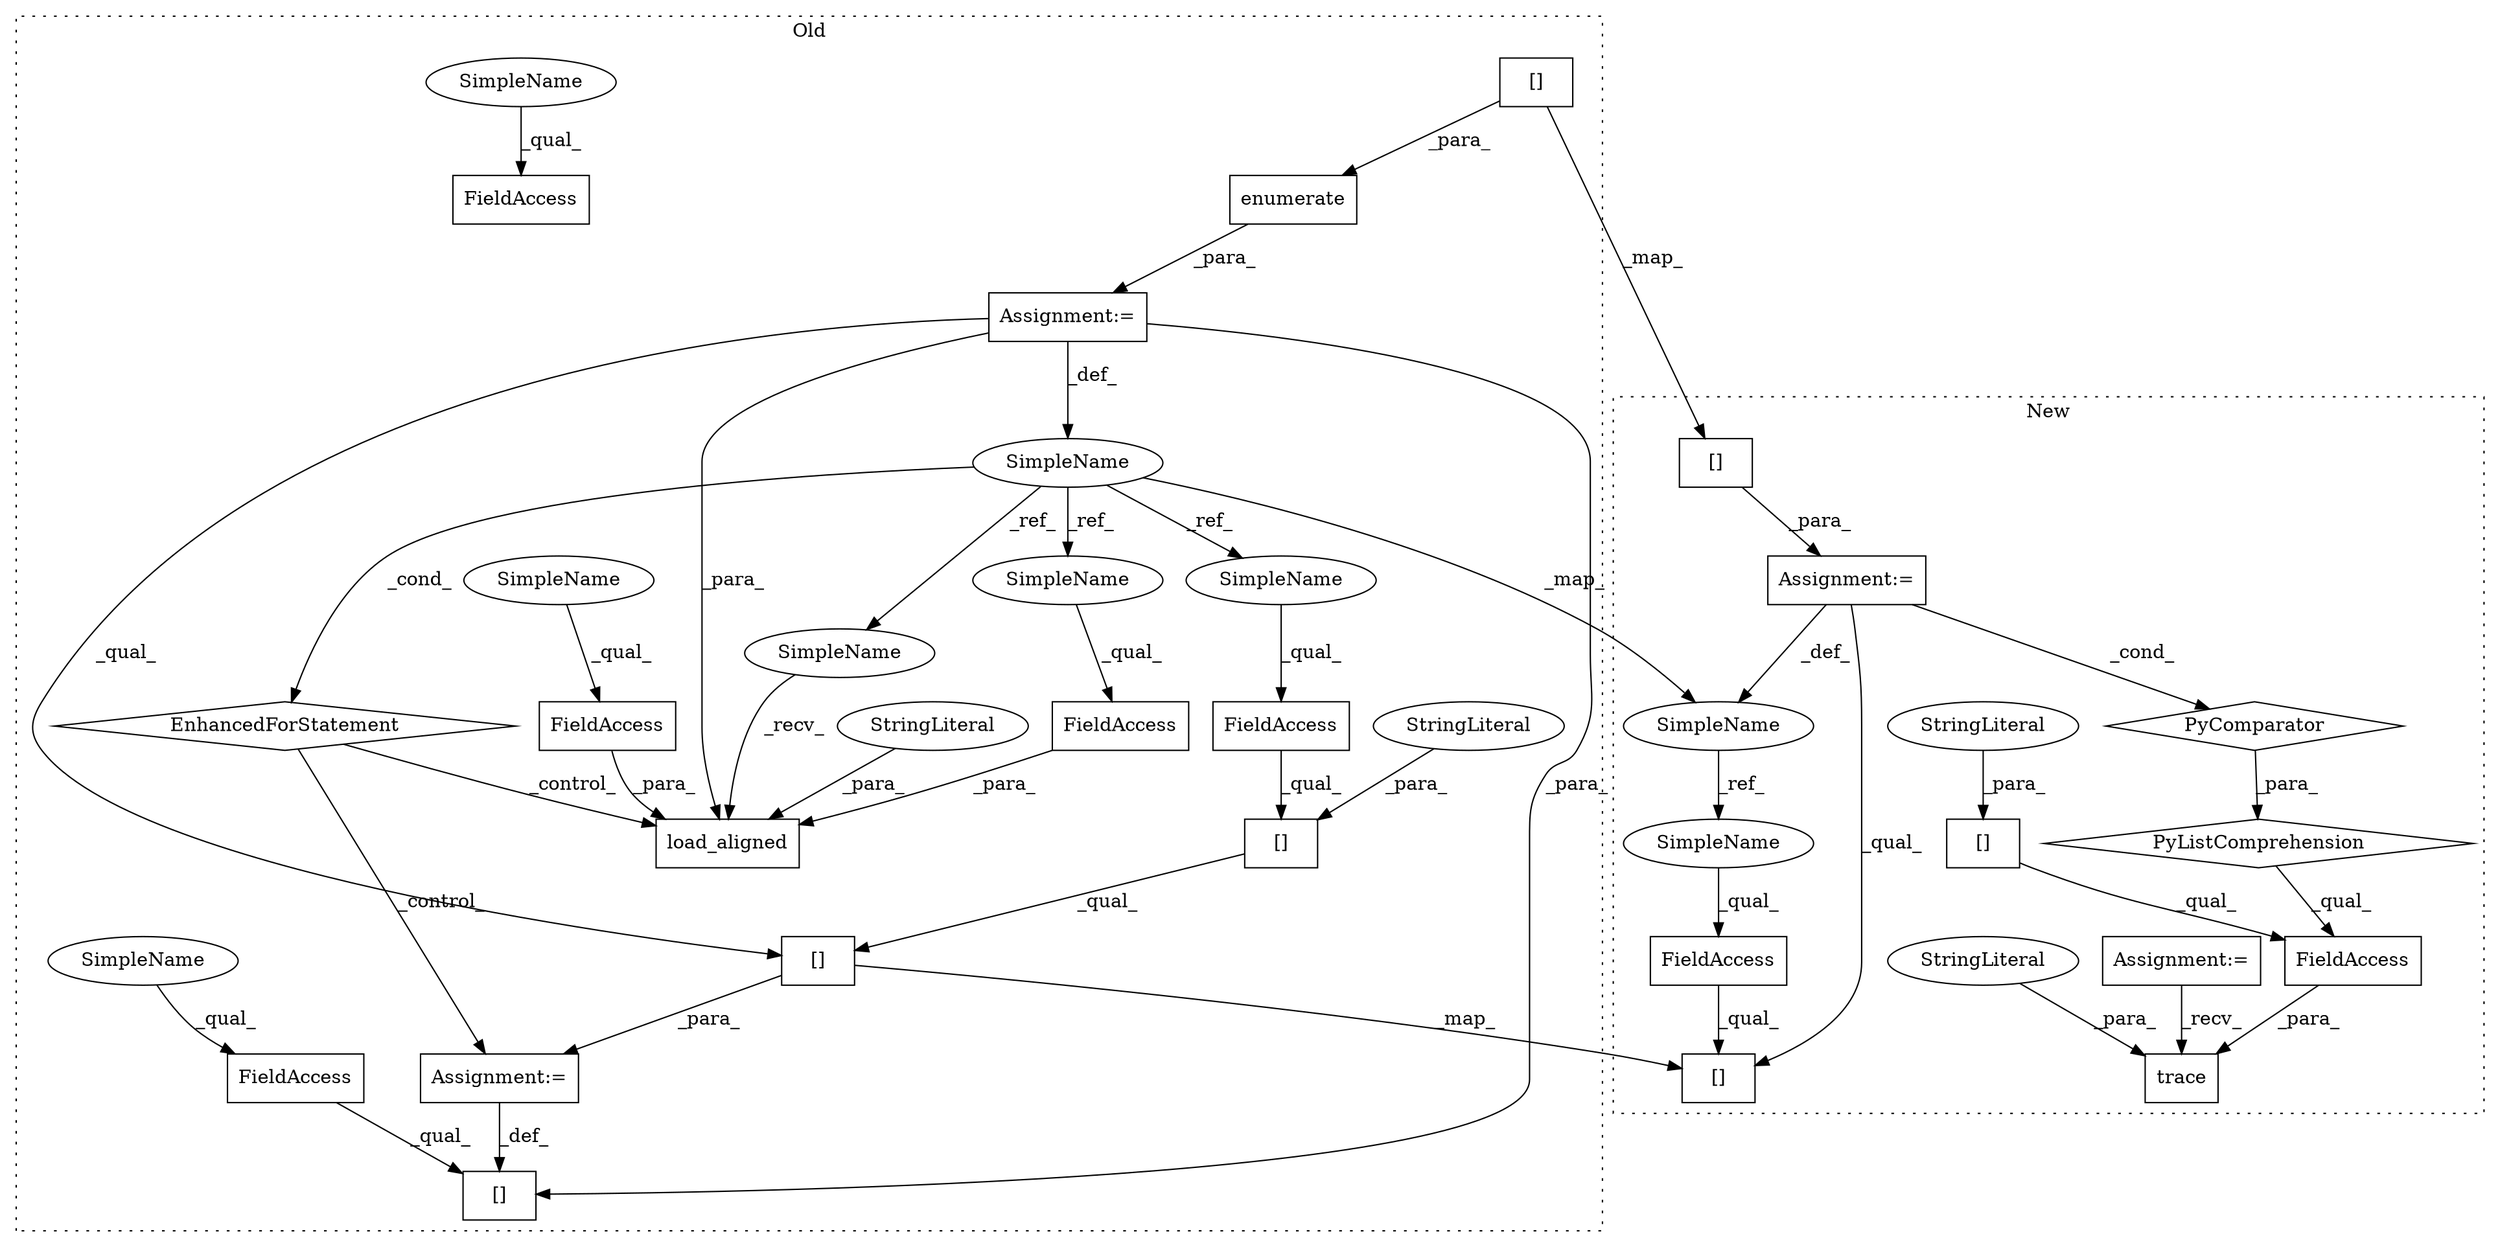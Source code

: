 digraph G {
subgraph cluster0 {
1 [label="[]" a="2" s="1304,1323" l="13,1" shape="box"];
4 [label="StringLiteral" a="45" s="1317" l="6" shape="ellipse"];
7 [label="Assignment:=" a="7" s="1099,1211" l="67,2" shape="box"];
8 [label="FieldAccess" a="22" s="1239" l="10" shape="box"];
11 [label="[]" a="2" s="1304,1372" l="28,2" shape="box"];
12 [label="SimpleName" a="42" s="1170" l="4" shape="ellipse"];
14 [label="EnhancedForStatement" a="70" s="1099,1211" l="67,2" shape="diamond"];
16 [label="load_aligned" a="32" s="1226,1277" l="13,1" shape="box"];
17 [label="[]" a="2" s="1286,1302" l="11,1" shape="box"];
19 [label="FieldAccess" a="22" s="1250" l="17" shape="box"];
20 [label="FieldAccess" a="22" s="1286" l="10" shape="box"];
21 [label="FieldAccess" a="22" s="1425" l="10" shape="box"];
22 [label="FieldAccess" a="22" s="1304" l="12" shape="box"];
23 [label="enumerate" a="32" s="1177,1210" l="10,1" shape="box"];
24 [label="[]" a="2" s="1187,1209" l="6,1" shape="box"];
26 [label="StringLiteral" a="45" s="1268" l="9" shape="ellipse"];
28 [label="Assignment:=" a="7" s="1303" l="1" shape="box"];
31 [label="SimpleName" a="42" s="1304" l="4" shape="ellipse"];
32 [label="SimpleName" a="42" s="1221" l="4" shape="ellipse"];
33 [label="SimpleName" a="42" s="1239" l="4" shape="ellipse"];
35 [label="SimpleName" a="42" s="1286" l="4" shape="ellipse"];
36 [label="SimpleName" a="42" s="1250" l="4" shape="ellipse"];
37 [label="SimpleName" a="42" s="1425" l="4" shape="ellipse"];
label = "Old";
style="dotted";
}
subgraph cluster1 {
2 [label="trace" a="32" s="1377,1419" l="6,1" shape="box"];
3 [label="StringLiteral" a="45" s="1383" l="16" shape="ellipse"];
5 [label="FieldAccess" a="22" s="1400" l="19" shape="box"];
6 [label="Assignment:=" a="7" s="1151" l="42" shape="box"];
9 [label="FieldAccess" a="22" s="1031" l="14" shape="box"];
10 [label="[]" a="2" s="1031,1091" l="20,2" shape="box"];
13 [label="SimpleName" a="42" s="1154" l="4" shape="ellipse"];
15 [label="PyComparator" a="113" s="1151" l="42" shape="diamond"];
18 [label="[]" a="2" s="1400,1412" l="6,1" shape="box"];
25 [label="[]" a="2" s="1161,1183" l="6,1" shape="box"];
27 [label="Assignment:=" a="7" s="965" l="6" shape="box"];
29 [label="PyListComprehension" a="109" s="1031" l="170" shape="diamond"];
30 [label="StringLiteral" a="45" s="1406" l="6" shape="ellipse"];
34 [label="SimpleName" a="42" s="1031" l="4" shape="ellipse"];
label = "New";
style="dotted";
}
1 -> 11 [label="_qual_"];
3 -> 2 [label="_para_"];
4 -> 1 [label="_para_"];
5 -> 2 [label="_para_"];
6 -> 10 [label="_qual_"];
6 -> 13 [label="_def_"];
6 -> 15 [label="_cond_"];
7 -> 12 [label="_def_"];
7 -> 16 [label="_para_"];
7 -> 11 [label="_qual_"];
7 -> 17 [label="_para_"];
8 -> 16 [label="_para_"];
9 -> 10 [label="_qual_"];
11 -> 28 [label="_para_"];
11 -> 10 [label="_map_"];
12 -> 14 [label="_cond_"];
12 -> 32 [label="_ref_"];
12 -> 31 [label="_ref_"];
12 -> 13 [label="_map_"];
12 -> 33 [label="_ref_"];
13 -> 34 [label="_ref_"];
14 -> 16 [label="_control_"];
14 -> 28 [label="_control_"];
15 -> 29 [label="_para_"];
18 -> 5 [label="_qual_"];
19 -> 16 [label="_para_"];
20 -> 17 [label="_qual_"];
22 -> 1 [label="_qual_"];
23 -> 7 [label="_para_"];
24 -> 25 [label="_map_"];
24 -> 23 [label="_para_"];
25 -> 6 [label="_para_"];
26 -> 16 [label="_para_"];
27 -> 2 [label="_recv_"];
28 -> 17 [label="_def_"];
29 -> 5 [label="_qual_"];
30 -> 18 [label="_para_"];
31 -> 22 [label="_qual_"];
32 -> 16 [label="_recv_"];
33 -> 8 [label="_qual_"];
34 -> 9 [label="_qual_"];
35 -> 20 [label="_qual_"];
36 -> 19 [label="_qual_"];
37 -> 21 [label="_qual_"];
}